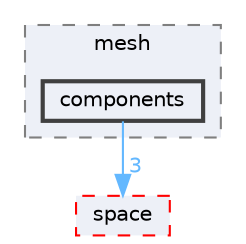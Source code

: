 digraph "/home/runner/work/vclib/vclib/include/vclib/concepts/mesh/components"
{
 // LATEX_PDF_SIZE
  bgcolor="transparent";
  edge [fontname=Helvetica,fontsize=10,labelfontname=Helvetica,labelfontsize=10];
  node [fontname=Helvetica,fontsize=10,shape=box,height=0.2,width=0.4];
  compound=true
  subgraph clusterdir_50753de5cfa25b667fa931e759fe9caf {
    graph [ bgcolor="#edf0f7", pencolor="grey50", label="mesh", fontname=Helvetica,fontsize=10 style="filled,dashed", URL="dir_50753de5cfa25b667fa931e759fe9caf.html",tooltip=""]
  dir_428f44f51414044b8fb8c65c07b4030e [label="components", fillcolor="#edf0f7", color="grey25", style="filled,bold", URL="dir_428f44f51414044b8fb8c65c07b4030e.html",tooltip=""];
  }
  dir_f5c67e0d94465501863c6ccee7fad822 [label="space", fillcolor="#edf0f7", color="red", style="filled,dashed", URL="dir_f5c67e0d94465501863c6ccee7fad822.html",tooltip=""];
  dir_428f44f51414044b8fb8c65c07b4030e->dir_f5c67e0d94465501863c6ccee7fad822 [headlabel="3", labeldistance=1.5 headhref="dir_000002_000051.html" color="steelblue1" fontcolor="steelblue1"];
}
